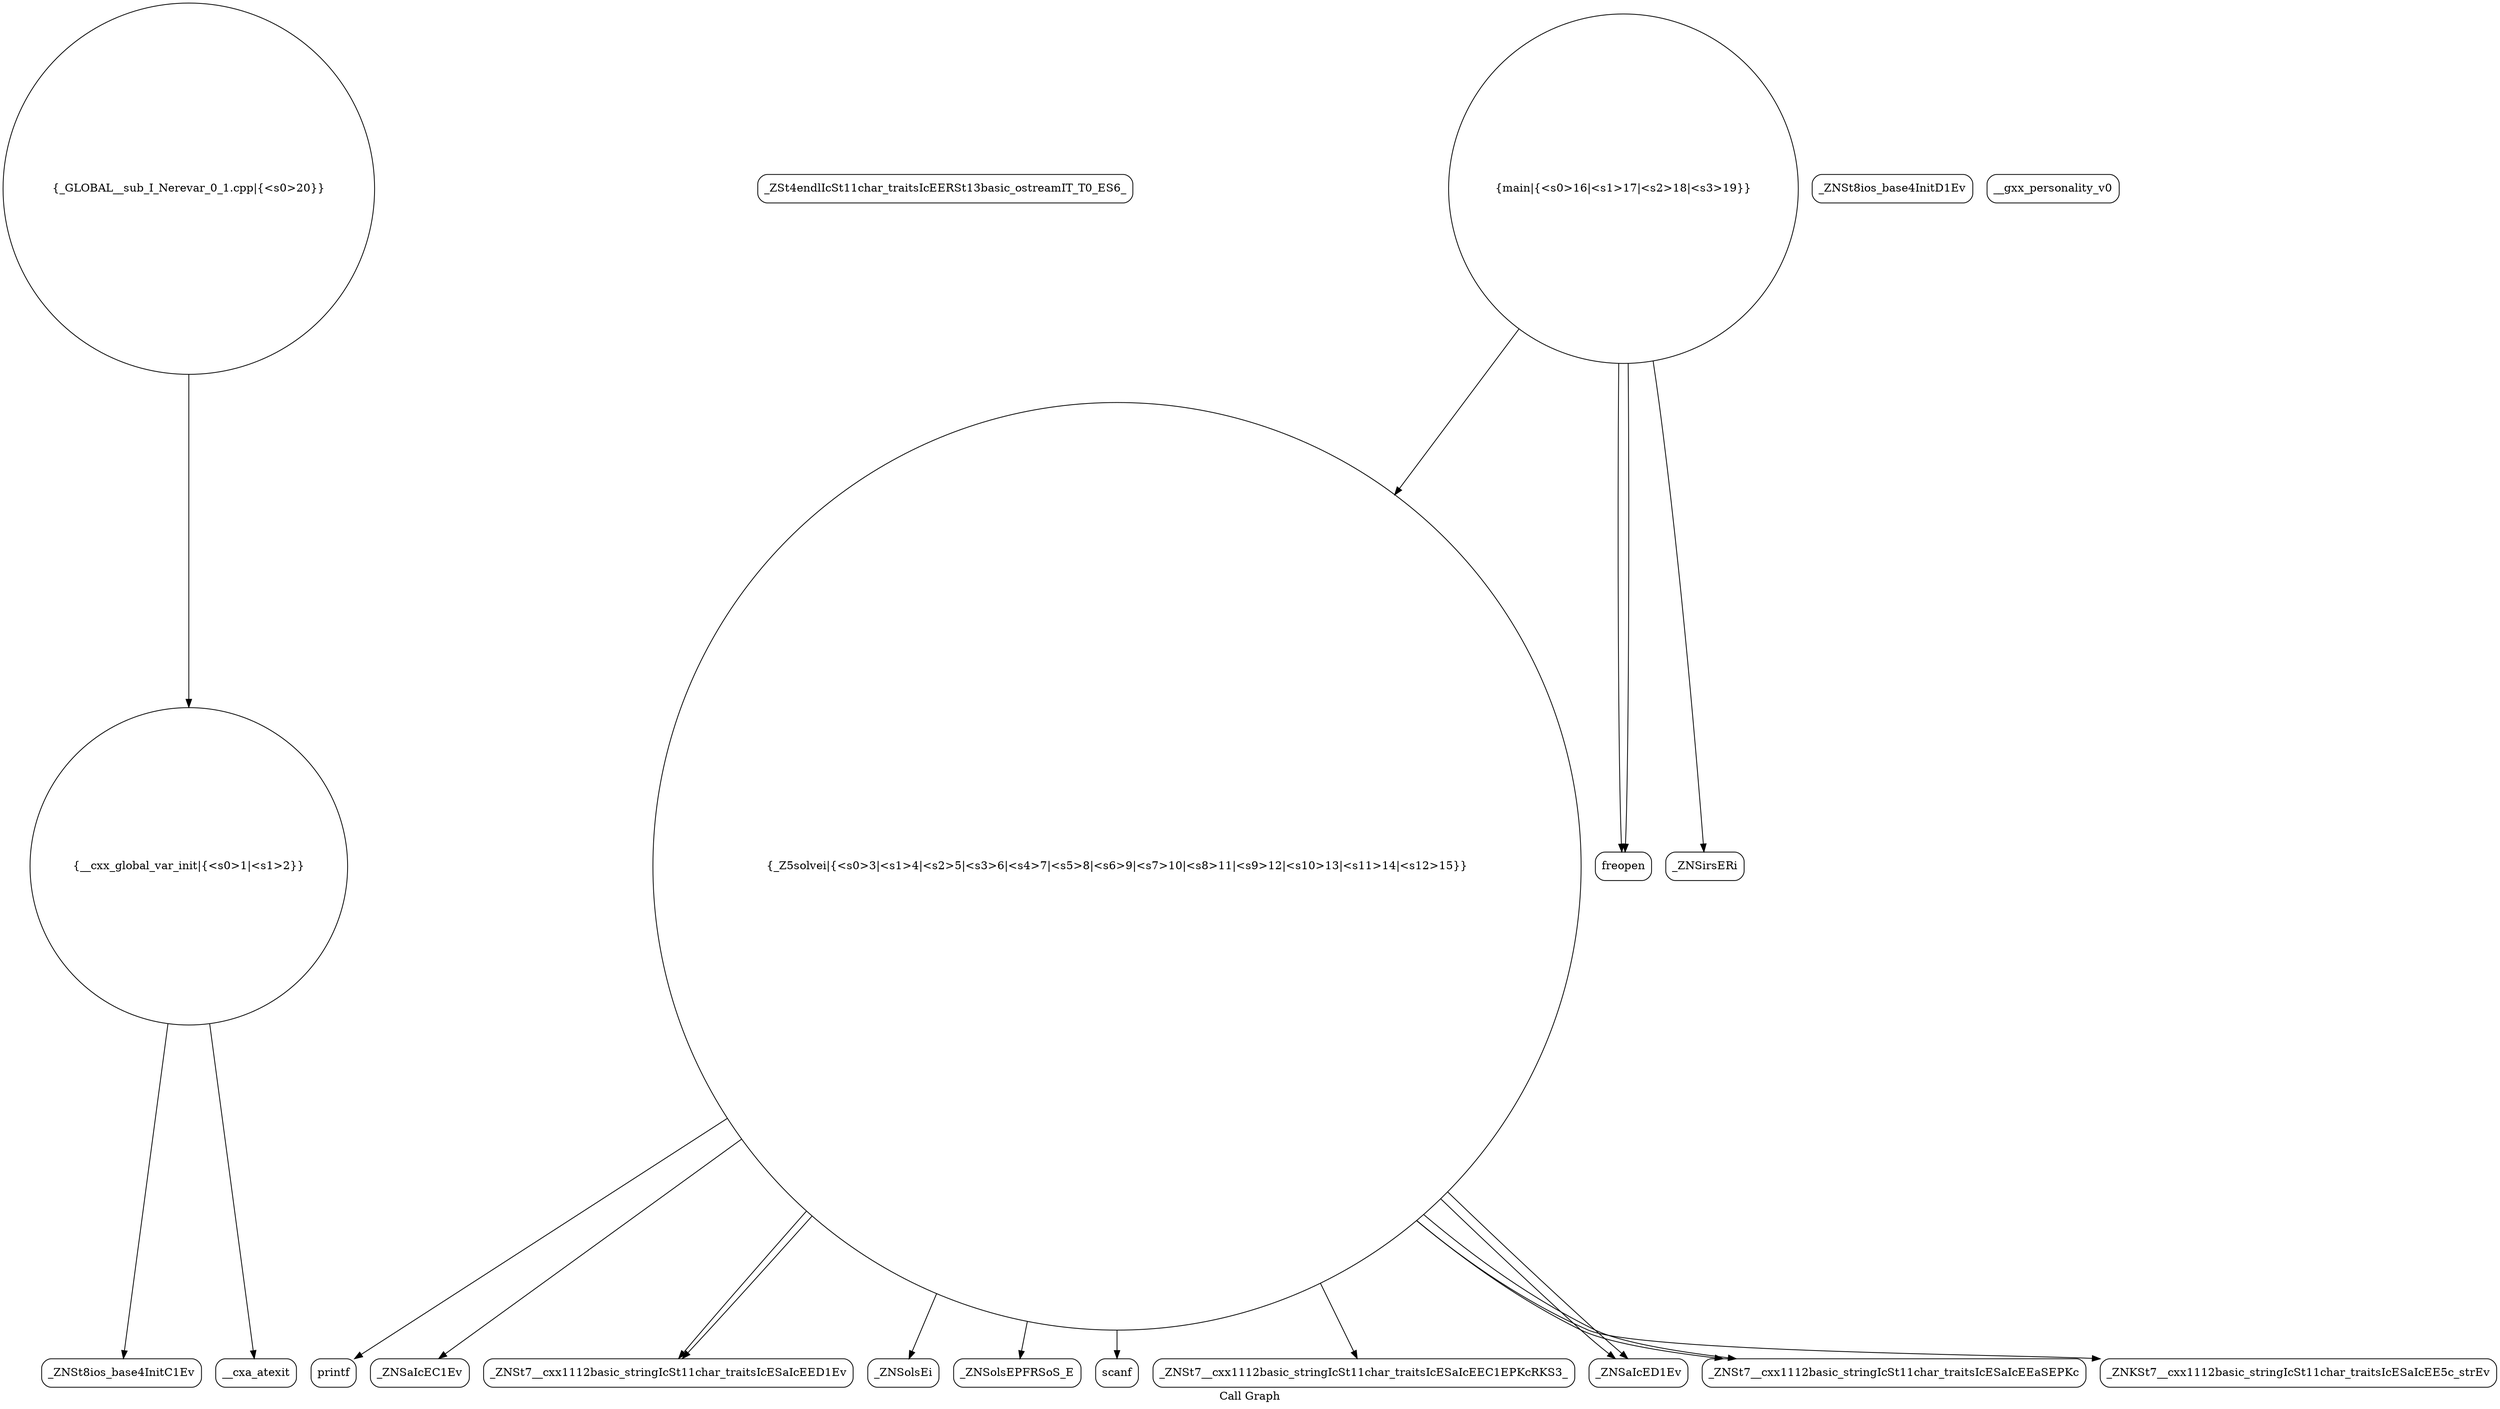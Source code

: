 digraph "Call Graph" {
	label="Call Graph";

	Node0x562b5e1e4f50 [shape=record,shape=circle,label="{__cxx_global_var_init|{<s0>1|<s1>2}}"];
	Node0x562b5e1e4f50:s0 -> Node0x562b5e1e53e0[color=black];
	Node0x562b5e1e4f50:s1 -> Node0x562b5e1e54e0[color=black];
	Node0x562b5e1e56e0 [shape=record,shape=Mrecord,label="{_ZSt4endlIcSt11char_traitsIcEERSt13basic_ostreamIT_T0_ES6_}"];
	Node0x562b5e1e5a60 [shape=record,shape=Mrecord,label="{printf}"];
	Node0x562b5e1e5460 [shape=record,shape=Mrecord,label="{_ZNSt8ios_base4InitD1Ev}"];
	Node0x562b5e1e57e0 [shape=record,shape=Mrecord,label="{_ZNSaIcEC1Ev}"];
	Node0x562b5e1e5b60 [shape=record,shape=Mrecord,label="{_ZNSt7__cxx1112basic_stringIcSt11char_traitsIcESaIcEED1Ev}"];
	Node0x562b5e1e5560 [shape=record,shape=circle,label="{_Z5solvei|{<s0>3|<s1>4|<s2>5|<s3>6|<s4>7|<s5>8|<s6>9|<s7>10|<s8>11|<s9>12|<s10>13|<s11>14|<s12>15}}"];
	Node0x562b5e1e5560:s0 -> Node0x562b5e1e55e0[color=black];
	Node0x562b5e1e5560:s1 -> Node0x562b5e1e5660[color=black];
	Node0x562b5e1e5560:s2 -> Node0x562b5e1e5760[color=black];
	Node0x562b5e1e5560:s3 -> Node0x562b5e1e57e0[color=black];
	Node0x562b5e1e5560:s4 -> Node0x562b5e1e5860[color=black];
	Node0x562b5e1e5560:s5 -> Node0x562b5e1e5960[color=black];
	Node0x562b5e1e5560:s6 -> Node0x562b5e1e59e0[color=black];
	Node0x562b5e1e5560:s7 -> Node0x562b5e1e5960[color=black];
	Node0x562b5e1e5560:s8 -> Node0x562b5e1e5b60[color=black];
	Node0x562b5e1e5560:s9 -> Node0x562b5e1e59e0[color=black];
	Node0x562b5e1e5560:s10 -> Node0x562b5e1e5ae0[color=black];
	Node0x562b5e1e5560:s11 -> Node0x562b5e1e5a60[color=black];
	Node0x562b5e1e5560:s12 -> Node0x562b5e1e5b60[color=black];
	Node0x562b5e1e58e0 [shape=record,shape=Mrecord,label="{__gxx_personality_v0}"];
	Node0x562b5e1e5c60 [shape=record,shape=Mrecord,label="{freopen}"];
	Node0x562b5e1e5660 [shape=record,shape=Mrecord,label="{_ZNSolsEPFRSoS_E}"];
	Node0x562b5e1e59e0 [shape=record,shape=Mrecord,label="{_ZNSt7__cxx1112basic_stringIcSt11char_traitsIcESaIcEEaSEPKc}"];
	Node0x562b5e1e5d60 [shape=record,shape=circle,label="{_GLOBAL__sub_I_Nerevar_0_1.cpp|{<s0>20}}"];
	Node0x562b5e1e5d60:s0 -> Node0x562b5e1e4f50[color=black];
	Node0x562b5e1e53e0 [shape=record,shape=Mrecord,label="{_ZNSt8ios_base4InitC1Ev}"];
	Node0x562b5e1e5760 [shape=record,shape=Mrecord,label="{scanf}"];
	Node0x562b5e1e5ae0 [shape=record,shape=Mrecord,label="{_ZNKSt7__cxx1112basic_stringIcSt11char_traitsIcESaIcEE5c_strEv}"];
	Node0x562b5e1e54e0 [shape=record,shape=Mrecord,label="{__cxa_atexit}"];
	Node0x562b5e1e5860 [shape=record,shape=Mrecord,label="{_ZNSt7__cxx1112basic_stringIcSt11char_traitsIcESaIcEEC1EPKcRKS3_}"];
	Node0x562b5e1e5be0 [shape=record,shape=circle,label="{main|{<s0>16|<s1>17|<s2>18|<s3>19}}"];
	Node0x562b5e1e5be0:s0 -> Node0x562b5e1e5c60[color=black];
	Node0x562b5e1e5be0:s1 -> Node0x562b5e1e5c60[color=black];
	Node0x562b5e1e5be0:s2 -> Node0x562b5e1e5ce0[color=black];
	Node0x562b5e1e5be0:s3 -> Node0x562b5e1e5560[color=black];
	Node0x562b5e1e55e0 [shape=record,shape=Mrecord,label="{_ZNSolsEi}"];
	Node0x562b5e1e5960 [shape=record,shape=Mrecord,label="{_ZNSaIcED1Ev}"];
	Node0x562b5e1e5ce0 [shape=record,shape=Mrecord,label="{_ZNSirsERi}"];
}
